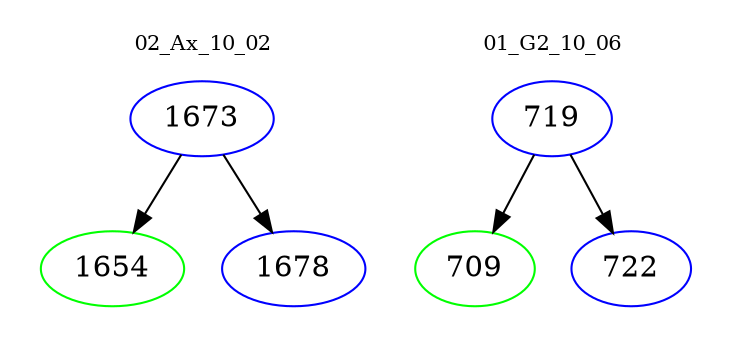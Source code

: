digraph{
subgraph cluster_0 {
color = white
label = "02_Ax_10_02";
fontsize=10;
T0_1673 [label="1673", color="blue"]
T0_1673 -> T0_1654 [color="black"]
T0_1654 [label="1654", color="green"]
T0_1673 -> T0_1678 [color="black"]
T0_1678 [label="1678", color="blue"]
}
subgraph cluster_1 {
color = white
label = "01_G2_10_06";
fontsize=10;
T1_719 [label="719", color="blue"]
T1_719 -> T1_709 [color="black"]
T1_709 [label="709", color="green"]
T1_719 -> T1_722 [color="black"]
T1_722 [label="722", color="blue"]
}
}
